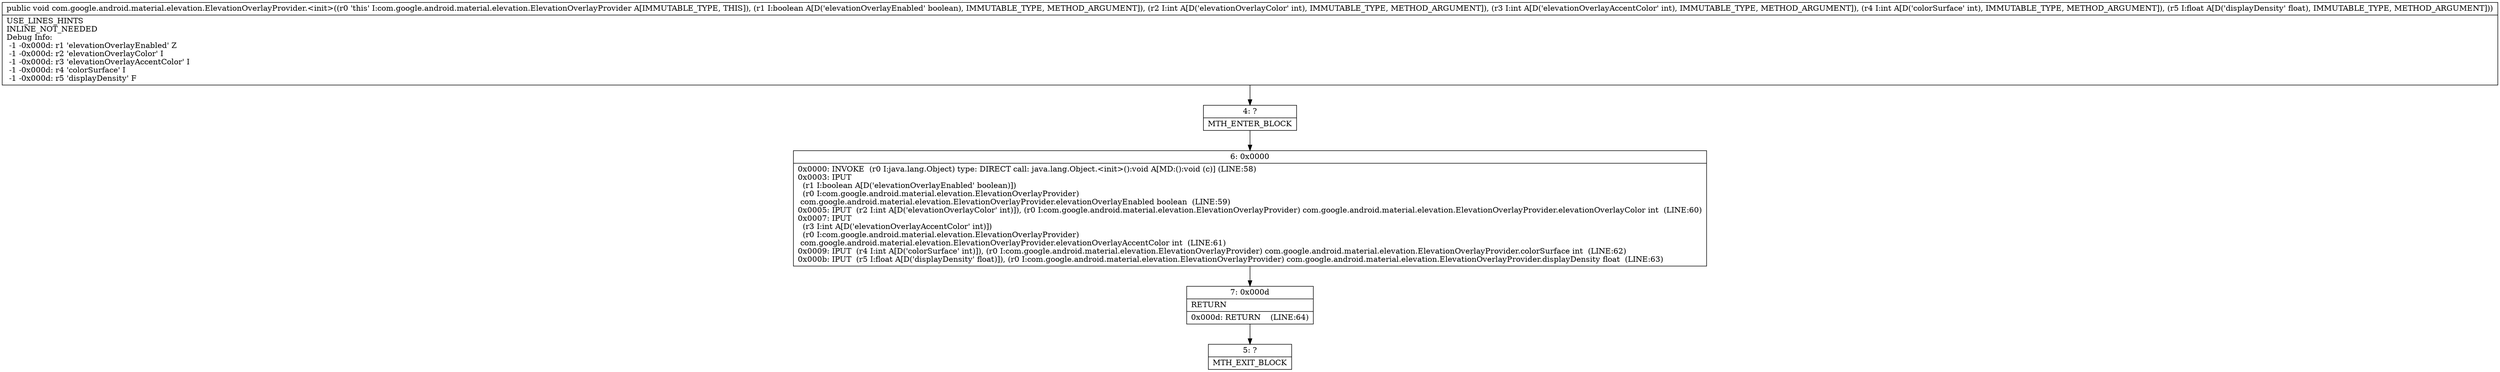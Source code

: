 digraph "CFG forcom.google.android.material.elevation.ElevationOverlayProvider.\<init\>(ZIIIF)V" {
Node_4 [shape=record,label="{4\:\ ?|MTH_ENTER_BLOCK\l}"];
Node_6 [shape=record,label="{6\:\ 0x0000|0x0000: INVOKE  (r0 I:java.lang.Object) type: DIRECT call: java.lang.Object.\<init\>():void A[MD:():void (c)] (LINE:58)\l0x0003: IPUT  \l  (r1 I:boolean A[D('elevationOverlayEnabled' boolean)])\l  (r0 I:com.google.android.material.elevation.ElevationOverlayProvider)\l com.google.android.material.elevation.ElevationOverlayProvider.elevationOverlayEnabled boolean  (LINE:59)\l0x0005: IPUT  (r2 I:int A[D('elevationOverlayColor' int)]), (r0 I:com.google.android.material.elevation.ElevationOverlayProvider) com.google.android.material.elevation.ElevationOverlayProvider.elevationOverlayColor int  (LINE:60)\l0x0007: IPUT  \l  (r3 I:int A[D('elevationOverlayAccentColor' int)])\l  (r0 I:com.google.android.material.elevation.ElevationOverlayProvider)\l com.google.android.material.elevation.ElevationOverlayProvider.elevationOverlayAccentColor int  (LINE:61)\l0x0009: IPUT  (r4 I:int A[D('colorSurface' int)]), (r0 I:com.google.android.material.elevation.ElevationOverlayProvider) com.google.android.material.elevation.ElevationOverlayProvider.colorSurface int  (LINE:62)\l0x000b: IPUT  (r5 I:float A[D('displayDensity' float)]), (r0 I:com.google.android.material.elevation.ElevationOverlayProvider) com.google.android.material.elevation.ElevationOverlayProvider.displayDensity float  (LINE:63)\l}"];
Node_7 [shape=record,label="{7\:\ 0x000d|RETURN\l|0x000d: RETURN    (LINE:64)\l}"];
Node_5 [shape=record,label="{5\:\ ?|MTH_EXIT_BLOCK\l}"];
MethodNode[shape=record,label="{public void com.google.android.material.elevation.ElevationOverlayProvider.\<init\>((r0 'this' I:com.google.android.material.elevation.ElevationOverlayProvider A[IMMUTABLE_TYPE, THIS]), (r1 I:boolean A[D('elevationOverlayEnabled' boolean), IMMUTABLE_TYPE, METHOD_ARGUMENT]), (r2 I:int A[D('elevationOverlayColor' int), IMMUTABLE_TYPE, METHOD_ARGUMENT]), (r3 I:int A[D('elevationOverlayAccentColor' int), IMMUTABLE_TYPE, METHOD_ARGUMENT]), (r4 I:int A[D('colorSurface' int), IMMUTABLE_TYPE, METHOD_ARGUMENT]), (r5 I:float A[D('displayDensity' float), IMMUTABLE_TYPE, METHOD_ARGUMENT]))  | USE_LINES_HINTS\lINLINE_NOT_NEEDED\lDebug Info:\l  \-1 \-0x000d: r1 'elevationOverlayEnabled' Z\l  \-1 \-0x000d: r2 'elevationOverlayColor' I\l  \-1 \-0x000d: r3 'elevationOverlayAccentColor' I\l  \-1 \-0x000d: r4 'colorSurface' I\l  \-1 \-0x000d: r5 'displayDensity' F\l}"];
MethodNode -> Node_4;Node_4 -> Node_6;
Node_6 -> Node_7;
Node_7 -> Node_5;
}

